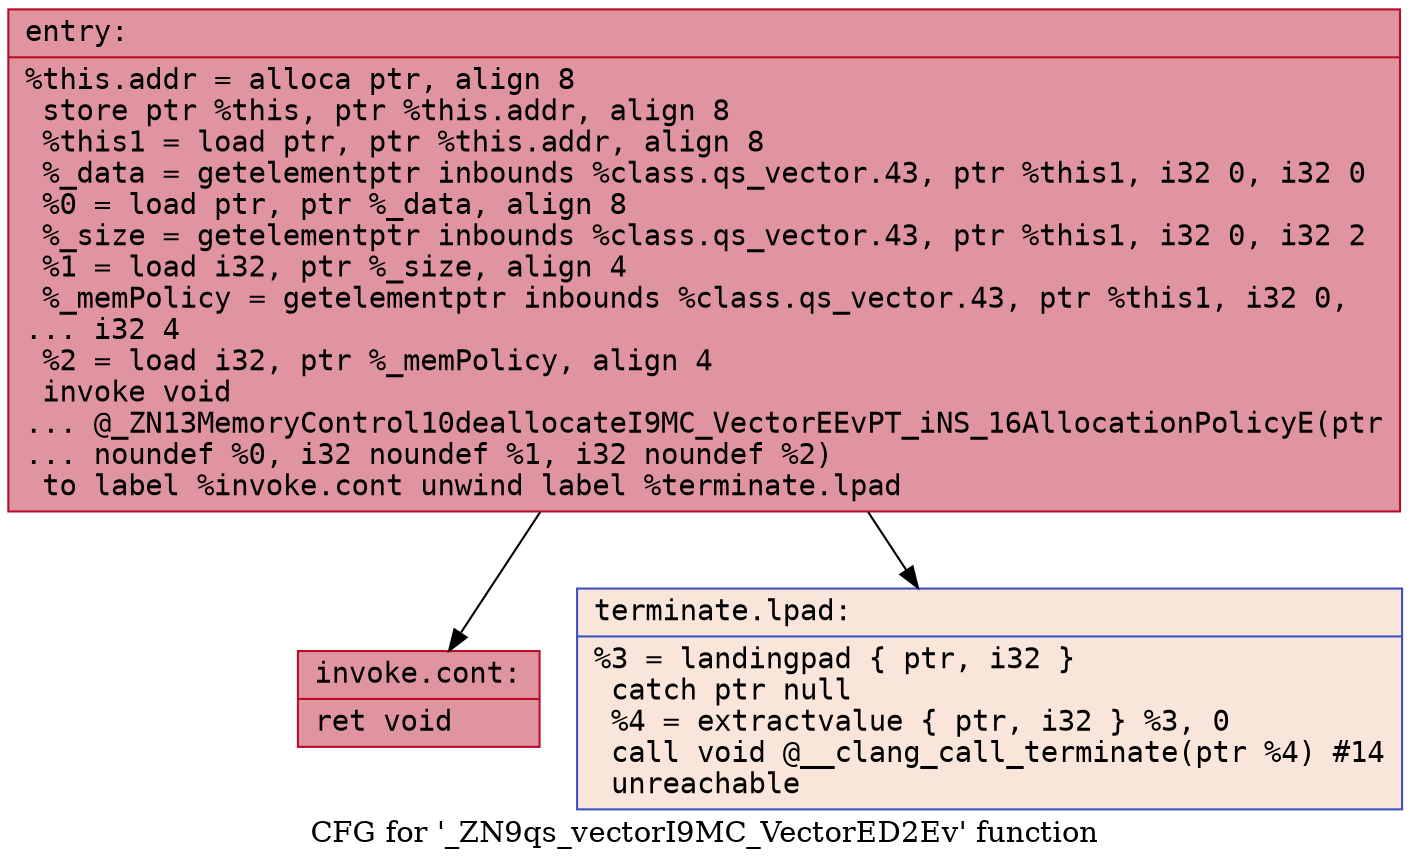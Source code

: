 digraph "CFG for '_ZN9qs_vectorI9MC_VectorED2Ev' function" {
	label="CFG for '_ZN9qs_vectorI9MC_VectorED2Ev' function";

	Node0x564271a91d30 [shape=record,color="#b70d28ff", style=filled, fillcolor="#b70d2870" fontname="Courier",label="{entry:\l|  %this.addr = alloca ptr, align 8\l  store ptr %this, ptr %this.addr, align 8\l  %this1 = load ptr, ptr %this.addr, align 8\l  %_data = getelementptr inbounds %class.qs_vector.43, ptr %this1, i32 0, i32 0\l  %0 = load ptr, ptr %_data, align 8\l  %_size = getelementptr inbounds %class.qs_vector.43, ptr %this1, i32 0, i32 2\l  %1 = load i32, ptr %_size, align 4\l  %_memPolicy = getelementptr inbounds %class.qs_vector.43, ptr %this1, i32 0,\l... i32 4\l  %2 = load i32, ptr %_memPolicy, align 4\l  invoke void\l... @_ZN13MemoryControl10deallocateI9MC_VectorEEvPT_iNS_16AllocationPolicyE(ptr\l... noundef %0, i32 noundef %1, i32 noundef %2)\l          to label %invoke.cont unwind label %terminate.lpad\l}"];
	Node0x564271a91d30 -> Node0x564271a922f0[tooltip="entry -> invoke.cont\nProbability 100.00%" ];
	Node0x564271a91d30 -> Node0x564271a92370[tooltip="entry -> terminate.lpad\nProbability 0.00%" ];
	Node0x564271a922f0 [shape=record,color="#b70d28ff", style=filled, fillcolor="#b70d2870" fontname="Courier",label="{invoke.cont:\l|  ret void\l}"];
	Node0x564271a92370 [shape=record,color="#3d50c3ff", style=filled, fillcolor="#f4c5ad70" fontname="Courier",label="{terminate.lpad:\l|  %3 = landingpad \{ ptr, i32 \}\l          catch ptr null\l  %4 = extractvalue \{ ptr, i32 \} %3, 0\l  call void @__clang_call_terminate(ptr %4) #14\l  unreachable\l}"];
}
